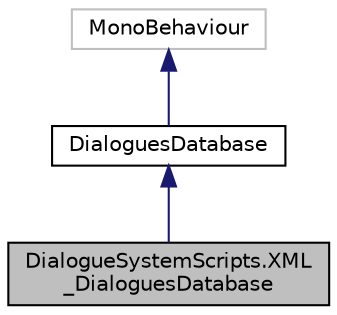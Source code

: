 digraph "DialogueSystemScripts.XML_DialoguesDatabase"
{
  edge [fontname="Helvetica",fontsize="10",labelfontname="Helvetica",labelfontsize="10"];
  node [fontname="Helvetica",fontsize="10",shape=record];
  Node3 [label="DialogueSystemScripts.XML\l_DialoguesDatabase",height=0.2,width=0.4,color="black", fillcolor="grey75", style="filled", fontcolor="black"];
  Node4 -> Node3 [dir="back",color="midnightblue",fontsize="10",style="solid",fontname="Helvetica"];
  Node4 [label="DialoguesDatabase",height=0.2,width=0.4,color="black", fillcolor="white", style="filled",URL="$class_dialogue_system_scripts_1_1_dialogues_database.html",tooltip="Абстрактный класс для работы с базой данных диалогов. "];
  Node5 -> Node4 [dir="back",color="midnightblue",fontsize="10",style="solid",fontname="Helvetica"];
  Node5 [label="MonoBehaviour",height=0.2,width=0.4,color="grey75", fillcolor="white", style="filled"];
}
